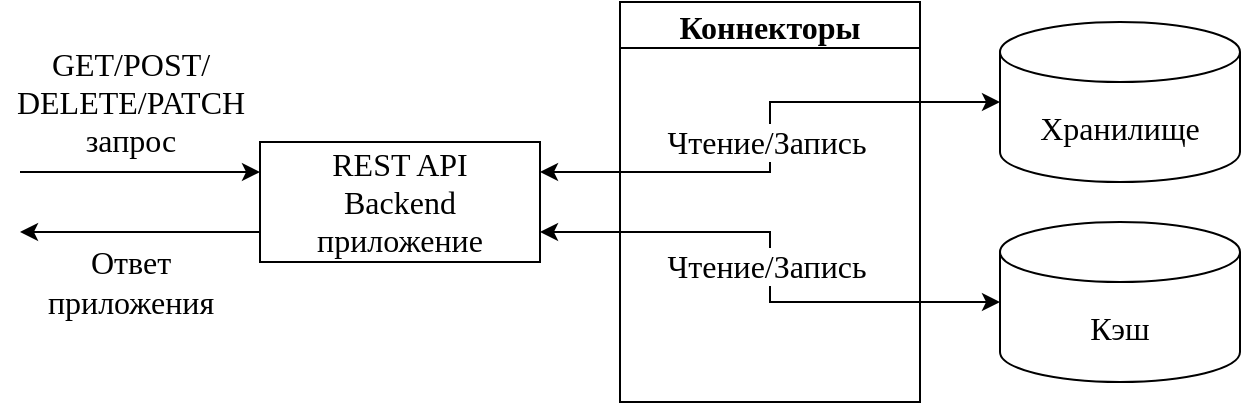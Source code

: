 <mxfile version="16.2.2" type="device" pages="2"><diagram id="y80cu82Tghkb6pxHrqxB" name="Page-1"><mxGraphModel dx="946" dy="589" grid="1" gridSize="10" guides="1" tooltips="1" connect="1" arrows="1" fold="1" page="1" pageScale="1" pageWidth="1654" pageHeight="1169" math="0" shadow="0"><root><mxCell id="0"/><mxCell id="1" parent="0"/><mxCell id="hLNxrY9nU6TpMvxRHwG1-5" style="edgeStyle=orthogonalEdgeStyle;rounded=0;orthogonalLoop=1;jettySize=auto;html=1;exitX=1;exitY=0.25;exitDx=0;exitDy=0;entryX=0;entryY=0.5;entryDx=0;entryDy=0;entryPerimeter=0;startArrow=classic;startFill=1;fontSize=16;fontFamily=FiraCode;fontSource=https%3A%2F%2Ffonts.googleapis.com%2Fcss%3Ffamily%3DFiraCode;" parent="1" source="hLNxrY9nU6TpMvxRHwG1-1" target="hLNxrY9nU6TpMvxRHwG1-3" edge="1"><mxGeometry relative="1" as="geometry"/></mxCell><mxCell id="hLNxrY9nU6TpMvxRHwG1-7" value="Чтение/Запись" style="edgeLabel;html=1;align=center;verticalAlign=middle;resizable=0;points=[];fontSize=16;fontFamily=FiraCode;fontSource=https%3A%2F%2Ffonts.googleapis.com%2Fcss%3Ffamily%3DFiraCode;" parent="hLNxrY9nU6TpMvxRHwG1-5" vertex="1" connectable="0"><mxGeometry x="-0.015" y="2" relative="1" as="geometry"><mxPoint as="offset"/></mxGeometry></mxCell><mxCell id="hLNxrY9nU6TpMvxRHwG1-6" style="edgeStyle=orthogonalEdgeStyle;rounded=0;orthogonalLoop=1;jettySize=auto;html=1;exitX=1;exitY=0.75;exitDx=0;exitDy=0;entryX=0;entryY=0.5;entryDx=0;entryDy=0;entryPerimeter=0;startArrow=classic;startFill=1;fontSize=16;fontFamily=FiraCode;fontSource=https%3A%2F%2Ffonts.googleapis.com%2Fcss%3Ffamily%3DFiraCode;" parent="1" source="hLNxrY9nU6TpMvxRHwG1-1" target="hLNxrY9nU6TpMvxRHwG1-4" edge="1"><mxGeometry relative="1" as="geometry"/></mxCell><mxCell id="hLNxrY9nU6TpMvxRHwG1-8" value="Чтение/Запись" style="edgeLabel;html=1;align=center;verticalAlign=middle;resizable=0;points=[];fontSize=16;fontFamily=FiraCode;fontSource=https%3A%2F%2Ffonts.googleapis.com%2Fcss%3Ffamily%3DFiraCode;" parent="hLNxrY9nU6TpMvxRHwG1-6" vertex="1" connectable="0"><mxGeometry x="-0.015" y="-2" relative="1" as="geometry"><mxPoint y="1" as="offset"/></mxGeometry></mxCell><mxCell id="hLNxrY9nU6TpMvxRHwG1-9" style="edgeStyle=orthogonalEdgeStyle;rounded=0;orthogonalLoop=1;jettySize=auto;html=1;exitX=0;exitY=0.25;exitDx=0;exitDy=0;fontSize=16;startArrow=classic;startFill=1;endArrow=none;endFill=0;fontFamily=FiraCode;fontSource=https%3A%2F%2Ffonts.googleapis.com%2Fcss%3Ffamily%3DFiraCode;" parent="1" source="hLNxrY9nU6TpMvxRHwG1-1" edge="1"><mxGeometry relative="1" as="geometry"><mxPoint x="300" y="295" as="targetPoint"/></mxGeometry></mxCell><mxCell id="hLNxrY9nU6TpMvxRHwG1-10" style="edgeStyle=orthogonalEdgeStyle;rounded=0;orthogonalLoop=1;jettySize=auto;html=1;exitX=0;exitY=0.75;exitDx=0;exitDy=0;fontSize=16;startArrow=none;startFill=0;endArrow=classic;endFill=1;fontFamily=FiraCode;fontSource=https%3A%2F%2Ffonts.googleapis.com%2Fcss%3Ffamily%3DFiraCode;" parent="1" source="hLNxrY9nU6TpMvxRHwG1-1" edge="1"><mxGeometry relative="1" as="geometry"><mxPoint x="300" y="325" as="targetPoint"/></mxGeometry></mxCell><mxCell id="hLNxrY9nU6TpMvxRHwG1-1" value="REST API&lt;br style=&quot;font-size: 16px;&quot;&gt;Backend&lt;br&gt;приложение" style="rounded=0;whiteSpace=wrap;html=1;fontSize=16;fontFamily=FiraCode;fontSource=https%3A%2F%2Ffonts.googleapis.com%2Fcss%3Ffamily%3DFiraCode;" parent="1" vertex="1"><mxGeometry x="420" y="280" width="140" height="60" as="geometry"/></mxCell><mxCell id="hLNxrY9nU6TpMvxRHwG1-2" value="Коннекторы" style="swimlane;fontSize=16;fontFamily=FiraCode;fontSource=https%3A%2F%2Ffonts.googleapis.com%2Fcss%3Ffamily%3DFiraCode;" parent="1" vertex="1"><mxGeometry x="600" y="210" width="150" height="200" as="geometry"/></mxCell><mxCell id="hLNxrY9nU6TpMvxRHwG1-3" value="Хранилище" style="shape=cylinder3;whiteSpace=wrap;html=1;boundedLbl=1;backgroundOutline=1;size=15;fontSize=16;fontFamily=FiraCode;fontSource=https%3A%2F%2Ffonts.googleapis.com%2Fcss%3Ffamily%3DFiraCode;" parent="1" vertex="1"><mxGeometry x="790" y="220" width="120" height="80" as="geometry"/></mxCell><mxCell id="hLNxrY9nU6TpMvxRHwG1-4" value="Кэш" style="shape=cylinder3;whiteSpace=wrap;html=1;boundedLbl=1;backgroundOutline=1;size=15;fontSize=16;fontFamily=FiraCode;fontSource=https%3A%2F%2Ffonts.googleapis.com%2Fcss%3Ffamily%3DFiraCode;" parent="1" vertex="1"><mxGeometry x="790" y="320" width="120" height="80" as="geometry"/></mxCell><mxCell id="hLNxrY9nU6TpMvxRHwG1-11" value="GET/POST/&lt;br&gt;DELETE/PATCH&lt;br&gt;запрос" style="text;html=1;align=center;verticalAlign=middle;resizable=0;points=[];autosize=1;strokeColor=none;fillColor=none;fontSize=16;fontFamily=FiraCode;fontSource=https%3A%2F%2Ffonts.googleapis.com%2Fcss%3Ffamily%3DFiraCode;" parent="1" vertex="1"><mxGeometry x="290" y="230" width="130" height="60" as="geometry"/></mxCell><mxCell id="hLNxrY9nU6TpMvxRHwG1-12" value="Ответ&lt;br&gt;приложения" style="text;html=1;align=center;verticalAlign=middle;resizable=0;points=[];autosize=1;strokeColor=none;fillColor=none;fontSize=16;fontFamily=FiraCode;fontSource=https%3A%2F%2Ffonts.googleapis.com%2Fcss%3Ffamily%3DFiraCode;" parent="1" vertex="1"><mxGeometry x="305" y="330" width="100" height="40" as="geometry"/></mxCell></root></mxGraphModel></diagram><diagram id="rhfBXvTsIm-zfYa1VTqI" name="Page-2"><mxGraphModel dx="946" dy="589" grid="1" gridSize="10" guides="1" tooltips="1" connect="1" arrows="1" fold="1" page="1" pageScale="1" pageWidth="1169" pageHeight="827" math="0" shadow="0"><root><mxCell id="kkC8v_XG5RLZMqex-y5S-0"/><mxCell id="kkC8v_XG5RLZMqex-y5S-1" parent="kkC8v_XG5RLZMqex-y5S-0"/><mxCell id="kkC8v_XG5RLZMqex-y5S-2" style="edgeStyle=orthogonalEdgeStyle;rounded=0;orthogonalLoop=1;jettySize=auto;html=1;exitX=1;exitY=0.25;exitDx=0;exitDy=0;entryX=0;entryY=0.5;entryDx=0;entryDy=0;entryPerimeter=0;startArrow=classic;startFill=1;fontSize=16;fontFamily=FiraCode;fontSource=https%3A%2F%2Ffonts.googleapis.com%2Fcss%3Ffamily%3DFiraCode;" edge="1" parent="kkC8v_XG5RLZMqex-y5S-1" source="kkC8v_XG5RLZMqex-y5S-8" target="kkC8v_XG5RLZMqex-y5S-10"><mxGeometry relative="1" as="geometry"/></mxCell><mxCell id="kkC8v_XG5RLZMqex-y5S-3" value="Чтение/Запись" style="edgeLabel;html=1;align=center;verticalAlign=middle;resizable=0;points=[];fontSize=16;fontFamily=FiraCode;fontSource=https%3A%2F%2Ffonts.googleapis.com%2Fcss%3Ffamily%3DFiraCode;" vertex="1" connectable="0" parent="kkC8v_XG5RLZMqex-y5S-2"><mxGeometry x="-0.015" y="2" relative="1" as="geometry"><mxPoint as="offset"/></mxGeometry></mxCell><mxCell id="kkC8v_XG5RLZMqex-y5S-4" style="edgeStyle=orthogonalEdgeStyle;rounded=0;orthogonalLoop=1;jettySize=auto;html=1;exitX=1;exitY=0.75;exitDx=0;exitDy=0;entryX=0;entryY=0.5;entryDx=0;entryDy=0;entryPerimeter=0;startArrow=classic;startFill=1;fontSize=16;fontFamily=FiraCode;fontSource=https%3A%2F%2Ffonts.googleapis.com%2Fcss%3Ffamily%3DFiraCode;" edge="1" parent="kkC8v_XG5RLZMqex-y5S-1" source="kkC8v_XG5RLZMqex-y5S-8" target="kkC8v_XG5RLZMqex-y5S-11"><mxGeometry relative="1" as="geometry"/></mxCell><mxCell id="kkC8v_XG5RLZMqex-y5S-5" value="Чтение/Запись" style="edgeLabel;html=1;align=center;verticalAlign=middle;resizable=0;points=[];fontSize=16;fontFamily=FiraCode;fontSource=https%3A%2F%2Ffonts.googleapis.com%2Fcss%3Ffamily%3DFiraCode;" vertex="1" connectable="0" parent="kkC8v_XG5RLZMqex-y5S-4"><mxGeometry x="-0.015" y="-2" relative="1" as="geometry"><mxPoint y="1" as="offset"/></mxGeometry></mxCell><mxCell id="kkC8v_XG5RLZMqex-y5S-6" style="edgeStyle=orthogonalEdgeStyle;rounded=0;orthogonalLoop=1;jettySize=auto;html=1;exitX=0;exitY=0.25;exitDx=0;exitDy=0;fontSize=16;startArrow=classic;startFill=1;endArrow=none;endFill=0;fontFamily=FiraCode;fontSource=https%3A%2F%2Ffonts.googleapis.com%2Fcss%3Ffamily%3DFiraCode;" edge="1" parent="kkC8v_XG5RLZMqex-y5S-1" source="kkC8v_XG5RLZMqex-y5S-8"><mxGeometry relative="1" as="geometry"><mxPoint x="300" y="295" as="targetPoint"/></mxGeometry></mxCell><mxCell id="kkC8v_XG5RLZMqex-y5S-7" style="edgeStyle=orthogonalEdgeStyle;rounded=0;orthogonalLoop=1;jettySize=auto;html=1;exitX=0;exitY=0.75;exitDx=0;exitDy=0;fontSize=16;startArrow=none;startFill=0;endArrow=classic;endFill=1;fontFamily=FiraCode;fontSource=https%3A%2F%2Ffonts.googleapis.com%2Fcss%3Ffamily%3DFiraCode;" edge="1" parent="kkC8v_XG5RLZMqex-y5S-1" source="kkC8v_XG5RLZMqex-y5S-8"><mxGeometry relative="1" as="geometry"><mxPoint x="300" y="325" as="targetPoint"/></mxGeometry></mxCell><mxCell id="kkC8v_XG5RLZMqex-y5S-8" value="REST API&lt;br style=&quot;font-size: 16px;&quot;&gt;Backend&lt;br&gt;приложение" style="rounded=0;whiteSpace=wrap;html=1;fontSize=16;fontFamily=FiraCode;fontSource=https%3A%2F%2Ffonts.googleapis.com%2Fcss%3Ffamily%3DFiraCode;" vertex="1" parent="kkC8v_XG5RLZMqex-y5S-1"><mxGeometry x="420" y="280" width="140" height="60" as="geometry"/></mxCell><mxCell id="kkC8v_XG5RLZMqex-y5S-9" value="Коннекторы" style="swimlane;fontSize=16;fontFamily=FiraCode;fontSource=https%3A%2F%2Ffonts.googleapis.com%2Fcss%3Ffamily%3DFiraCode;" vertex="1" parent="kkC8v_XG5RLZMqex-y5S-1"><mxGeometry x="600" y="210" width="150" height="200" as="geometry"/></mxCell><mxCell id="kkC8v_XG5RLZMqex-y5S-10" value="Хранилище" style="shape=cylinder3;whiteSpace=wrap;html=1;boundedLbl=1;backgroundOutline=1;size=15;fontSize=16;fontFamily=FiraCode;fontSource=https%3A%2F%2Ffonts.googleapis.com%2Fcss%3Ffamily%3DFiraCode;" vertex="1" parent="kkC8v_XG5RLZMqex-y5S-1"><mxGeometry x="790" y="220" width="120" height="80" as="geometry"/></mxCell><mxCell id="kkC8v_XG5RLZMqex-y5S-11" value="Кэш" style="shape=cylinder3;whiteSpace=wrap;html=1;boundedLbl=1;backgroundOutline=1;size=15;fontSize=16;fontFamily=FiraCode;fontSource=https%3A%2F%2Ffonts.googleapis.com%2Fcss%3Ffamily%3DFiraCode;" vertex="1" parent="kkC8v_XG5RLZMqex-y5S-1"><mxGeometry x="790" y="320" width="120" height="80" as="geometry"/></mxCell><mxCell id="kkC8v_XG5RLZMqex-y5S-12" value="GET/POST/&lt;br&gt;DELETE/PATCH&lt;br&gt;запрос" style="text;html=1;align=center;verticalAlign=middle;resizable=0;points=[];autosize=1;strokeColor=none;fillColor=none;fontSize=16;fontFamily=FiraCode;fontSource=https%3A%2F%2Ffonts.googleapis.com%2Fcss%3Ffamily%3DFiraCode;" vertex="1" parent="kkC8v_XG5RLZMqex-y5S-1"><mxGeometry x="290" y="230" width="130" height="60" as="geometry"/></mxCell><mxCell id="kkC8v_XG5RLZMqex-y5S-13" value="Ответ&lt;br&gt;приложения" style="text;html=1;align=center;verticalAlign=middle;resizable=0;points=[];autosize=1;strokeColor=none;fillColor=none;fontSize=16;fontFamily=FiraCode;fontSource=https%3A%2F%2Ffonts.googleapis.com%2Fcss%3Ffamily%3DFiraCode;" vertex="1" parent="kkC8v_XG5RLZMqex-y5S-1"><mxGeometry x="305" y="330" width="100" height="40" as="geometry"/></mxCell><mxCell id="kkC8v_XG5RLZMqex-y5S-14" value="&lt;meta charset=&quot;utf-8&quot;&gt;&lt;b style=&quot;font-weight: normal&quot; id=&quot;docs-internal-guid-38549793-7fff-5b74-9e70-8bd9323c0548&quot;&gt;&lt;img width=&quot;90px;&quot; height=&quot;127px;&quot; src=&quot;https://lh4.googleusercontent.com/CuFRuC-f5fLi3k2oai-TwG1YmkhuEQ8WDp-MEf5owybfJdtxi1MH4-WxnWeMdsOVWF5C_rrtL3bkUL_329RKIPd3UDX7sJxnayJGmdN3HAVfE4TmIUPovNJuNivMU4qQA-FxeTUuHydroDkwL451fw&quot;&gt;&lt;/b&gt;" style="text;whiteSpace=wrap;html=1;" vertex="1" parent="kkC8v_XG5RLZMqex-y5S-1"><mxGeometry x="440" y="110" width="100" height="150" as="geometry"/></mxCell><mxCell id="kkC8v_XG5RLZMqex-y5S-15" value="&lt;meta charset=&quot;utf-8&quot;&gt;&lt;b style=&quot;font-weight: normal&quot; id=&quot;docs-internal-guid-f169cca9-7fff-8a7e-bac5-5a21cc85718b&quot;&gt;&lt;img width=&quot;90px;&quot; height=&quot;123px;&quot; src=&quot;https://lh3.googleusercontent.com/4la0XPvnM4ewgNnEuasOXziDIkyIobCxknabZdILBscH8oGRI4fNLTDuGj18pBb_oABQ8fBSBrO2C9T7bSYtUFjo-ZztIQdHV8Jb7MVziksaAX7w0qq7euKfanyhNrkotd7OQrz4n_1RM0vugXIWjg&quot;&gt;&lt;/b&gt;" style="text;whiteSpace=wrap;html=1;" vertex="1" parent="kkC8v_XG5RLZMqex-y5S-1"><mxGeometry x="440" y="360" width="100" height="140" as="geometry"/></mxCell><mxCell id="kkC8v_XG5RLZMqex-y5S-16" value="&lt;meta charset=&quot;utf-8&quot;&gt;&lt;b style=&quot;font-weight: normal&quot; id=&quot;docs-internal-guid-abc89d00-7fff-b784-7376-85bddfb23a55&quot;&gt;&lt;img width=&quot;90px;&quot; height=&quot;93px;&quot; src=&quot;https://lh4.googleusercontent.com/844hdQ8NAN3B1cWdbEJyAlh4iEPk3bbAlrR3WMqJtSdIvuJ5V7s3uKcoq2N_snP_5VUf5ee2E7KpQ-4QwWhCgtTsYJnA-f4DNXIUGA53HsTleyHmZhHnq9z5rg-LCQKSPyT9pK2HHXpkOn76dY_VkQ&quot;&gt;&lt;/b&gt;" style="text;whiteSpace=wrap;html=1;" vertex="1" parent="kkC8v_XG5RLZMqex-y5S-1"><mxGeometry x="800" y="100" width="110" height="100" as="geometry"/></mxCell><mxCell id="kkC8v_XG5RLZMqex-y5S-17" value="&lt;meta charset=&quot;utf-8&quot;&gt;&lt;b style=&quot;font-weight: normal&quot; id=&quot;docs-internal-guid-eb6071eb-7fff-f367-7699-0557ede5cb83&quot;&gt;&lt;img width=&quot;248px;&quot; height=&quot;46px;&quot; src=&quot;https://lh4.googleusercontent.com/PWmf9xKyy98oGtCpj8HAjI2wpYe4vJ-eRAuMtz8jXmuiGuHvnoW7HmKEuztxXeKA9LkAPQTZrMXbwEJRpbGdTnOneQzkdLSSxueZLppoWqm_AtyvmtFPwAxXdnInAMGdK3sdWIy2rx_kAlOgrgt3pA&quot;&gt;&lt;/b&gt;" style="text;whiteSpace=wrap;html=1;" vertex="1" parent="kkC8v_XG5RLZMqex-y5S-1"><mxGeometry x="710" y="430" width="250" height="50" as="geometry"/></mxCell><mxCell id="kkC8v_XG5RLZMqex-y5S-19" value="&lt;meta charset=&quot;utf-8&quot;&gt;&lt;b style=&quot;font-weight: normal&quot; id=&quot;docs-internal-guid-a03e919b-7fff-50f8-0a0a-6ebfce5483c0&quot;&gt;&lt;img width=&quot;130px;&quot; height=&quot;93px;&quot; src=&quot;https://lh6.googleusercontent.com/FJtREK5F4ODw6IN6usmAE-yMCcOcD-8drsG88tb80Ilz-knZ5VS30cK52JQFaO25pgXNb6atRcI3zDOmWR4rVawMpb6EmDOvaAFEgxu0GfmlAr8-lYhVE1O2nspA3eKNC1GkMl2Ep1aptg4vrmRL0A&quot;&gt;&lt;/b&gt;" style="text;whiteSpace=wrap;html=1;" vertex="1" parent="kkC8v_XG5RLZMqex-y5S-1"><mxGeometry x="920" y="250" width="140" height="100" as="geometry"/></mxCell></root></mxGraphModel></diagram></mxfile>